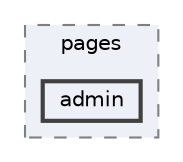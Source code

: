 digraph "PHP/pages/admin"
{
 // LATEX_PDF_SIZE
  bgcolor="transparent";
  edge [fontname=Helvetica,fontsize=10,labelfontname=Helvetica,labelfontsize=10];
  node [fontname=Helvetica,fontsize=10,shape=box,height=0.2,width=0.4];
  compound=true
  subgraph clusterdir_633b6e180687d703734a29570ad8419b {
    graph [ bgcolor="#edf0f7", pencolor="grey50", label="pages", fontname=Helvetica,fontsize=10 style="filled,dashed", URL="dir_633b6e180687d703734a29570ad8419b.html",tooltip=""]
  dir_20fed222afc245ef334253441002eafc [label="admin", fillcolor="#edf0f7", color="grey25", style="filled,bold", URL="dir_20fed222afc245ef334253441002eafc.html",tooltip=""];
  }
}
